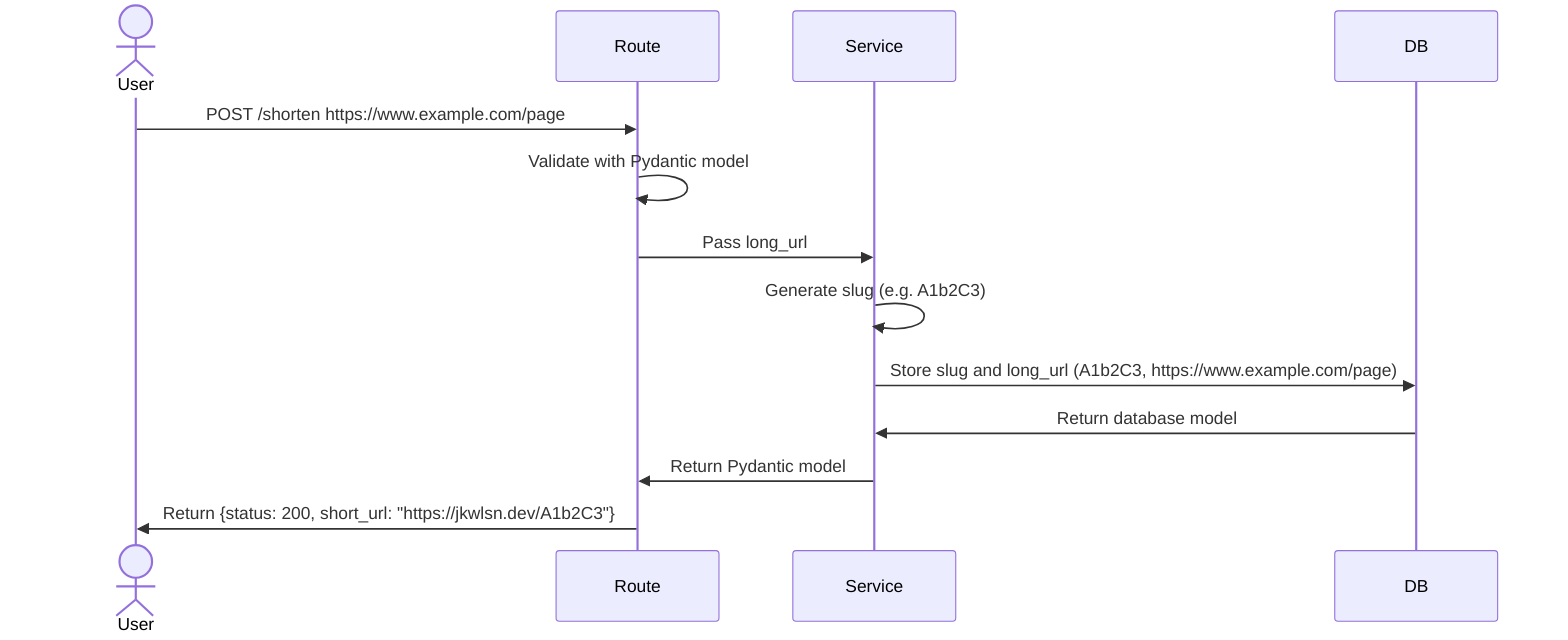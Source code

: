 sequenceDiagram
  actor User as User
  participant Route as Route
  participant Service as Service
  participant DB as DB

  User ->> Route: POST /shorten https://www.example.com/page
  Route ->> Route: Validate with Pydantic model
  Route ->> Service: Pass long_url
  Service ->> Service: Generate slug (e.g. A1b2C3)
  Service->> DB: Store slug and long_url (A1b2C3, https://www.example.com/page)
  DB ->> Service: Return database model
  Service ->> Route: Return Pydantic model
  Route ->> User: Return {status: 200, short_url: "https://jkwlsn.dev/A1b2C3"}